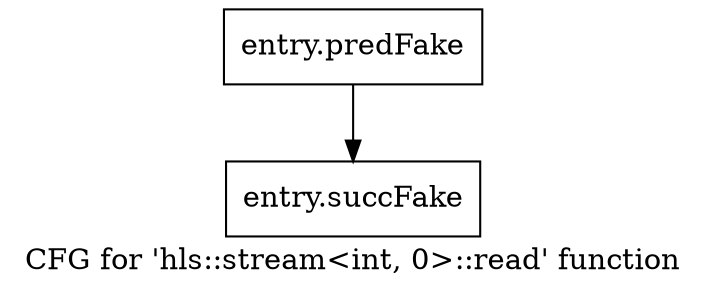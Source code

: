 digraph "CFG for 'hls::stream\<int, 0\>::read' function" {
	label="CFG for 'hls::stream\<int, 0\>::read' function";

	Node0x42d40e0 [shape=record,filename="",linenumber="",label="{entry.predFake}"];
	Node0x42d40e0 -> Node0x41f9c10[ callList="" memoryops="" filename="/tools/Xilinx/Vitis_HLS/2022.1/include/hls_stream_thread_unsafe.h" execusionnum="200"];
	Node0x41f9c10 [shape=record,filename="/tools/Xilinx/Vitis_HLS/2022.1/include/hls_stream_thread_unsafe.h",linenumber="365",label="{entry.succFake}"];
}
